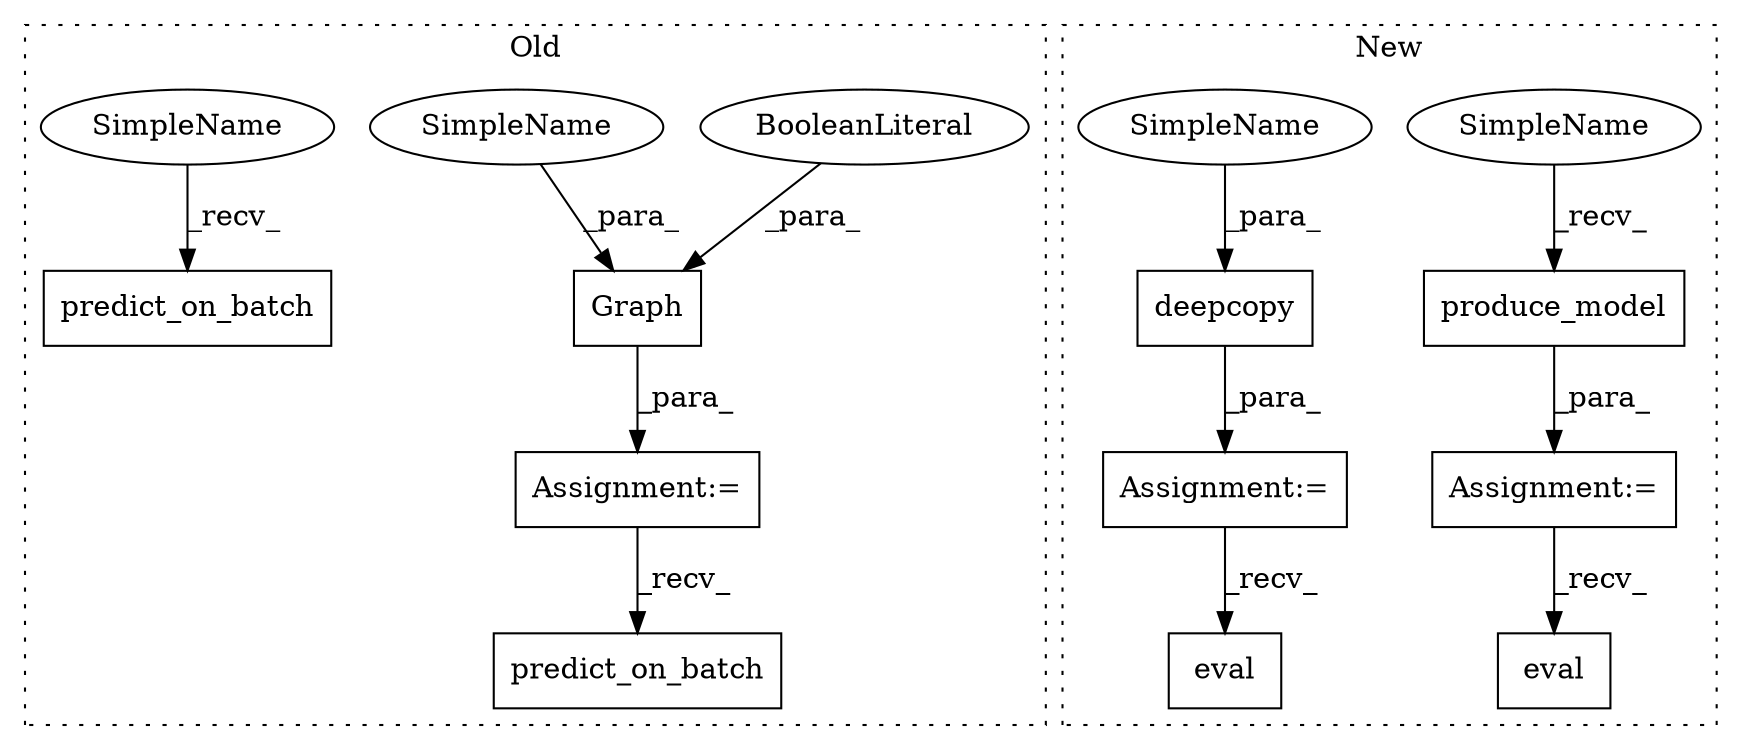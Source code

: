 digraph G {
subgraph cluster0 {
1 [label="Graph" a="32" s="2565,2581" l="6,1" shape="box"];
4 [label="BooleanLiteral" a="9" s="2577" l="4" shape="ellipse"];
5 [label="predict_on_batch" a="32" s="2764,2791" l="17,1" shape="box"];
8 [label="predict_on_batch" a="32" s="2702,2729" l="17,1" shape="box"];
11 [label="Assignment:=" a="7" s="2564" l="1" shape="box"];
14 [label="SimpleName" a="42" s="2571" l="5" shape="ellipse"];
15 [label="SimpleName" a="42" s="2696" l="5" shape="ellipse"];
label = "Old";
style="dotted";
}
subgraph cluster1 {
2 [label="produce_model" a="32" s="2466" l="15" shape="box"];
3 [label="eval" a="32" s="2634" l="6" shape="box"];
6 [label="deepcopy" a="32" s="2493,2507" l="9,1" shape="box"];
7 [label="eval" a="32" s="2656" l="6" shape="box"];
9 [label="Assignment:=" a="7" s="2459" l="1" shape="box"];
10 [label="Assignment:=" a="7" s="2492" l="1" shape="box"];
12 [label="SimpleName" a="42" s="2460" l="5" shape="ellipse"];
13 [label="SimpleName" a="42" s="2502" l="5" shape="ellipse"];
label = "New";
style="dotted";
}
1 -> 11 [label="_para_"];
2 -> 9 [label="_para_"];
4 -> 1 [label="_para_"];
6 -> 10 [label="_para_"];
9 -> 3 [label="_recv_"];
10 -> 7 [label="_recv_"];
11 -> 5 [label="_recv_"];
12 -> 2 [label="_recv_"];
13 -> 6 [label="_para_"];
14 -> 1 [label="_para_"];
15 -> 8 [label="_recv_"];
}